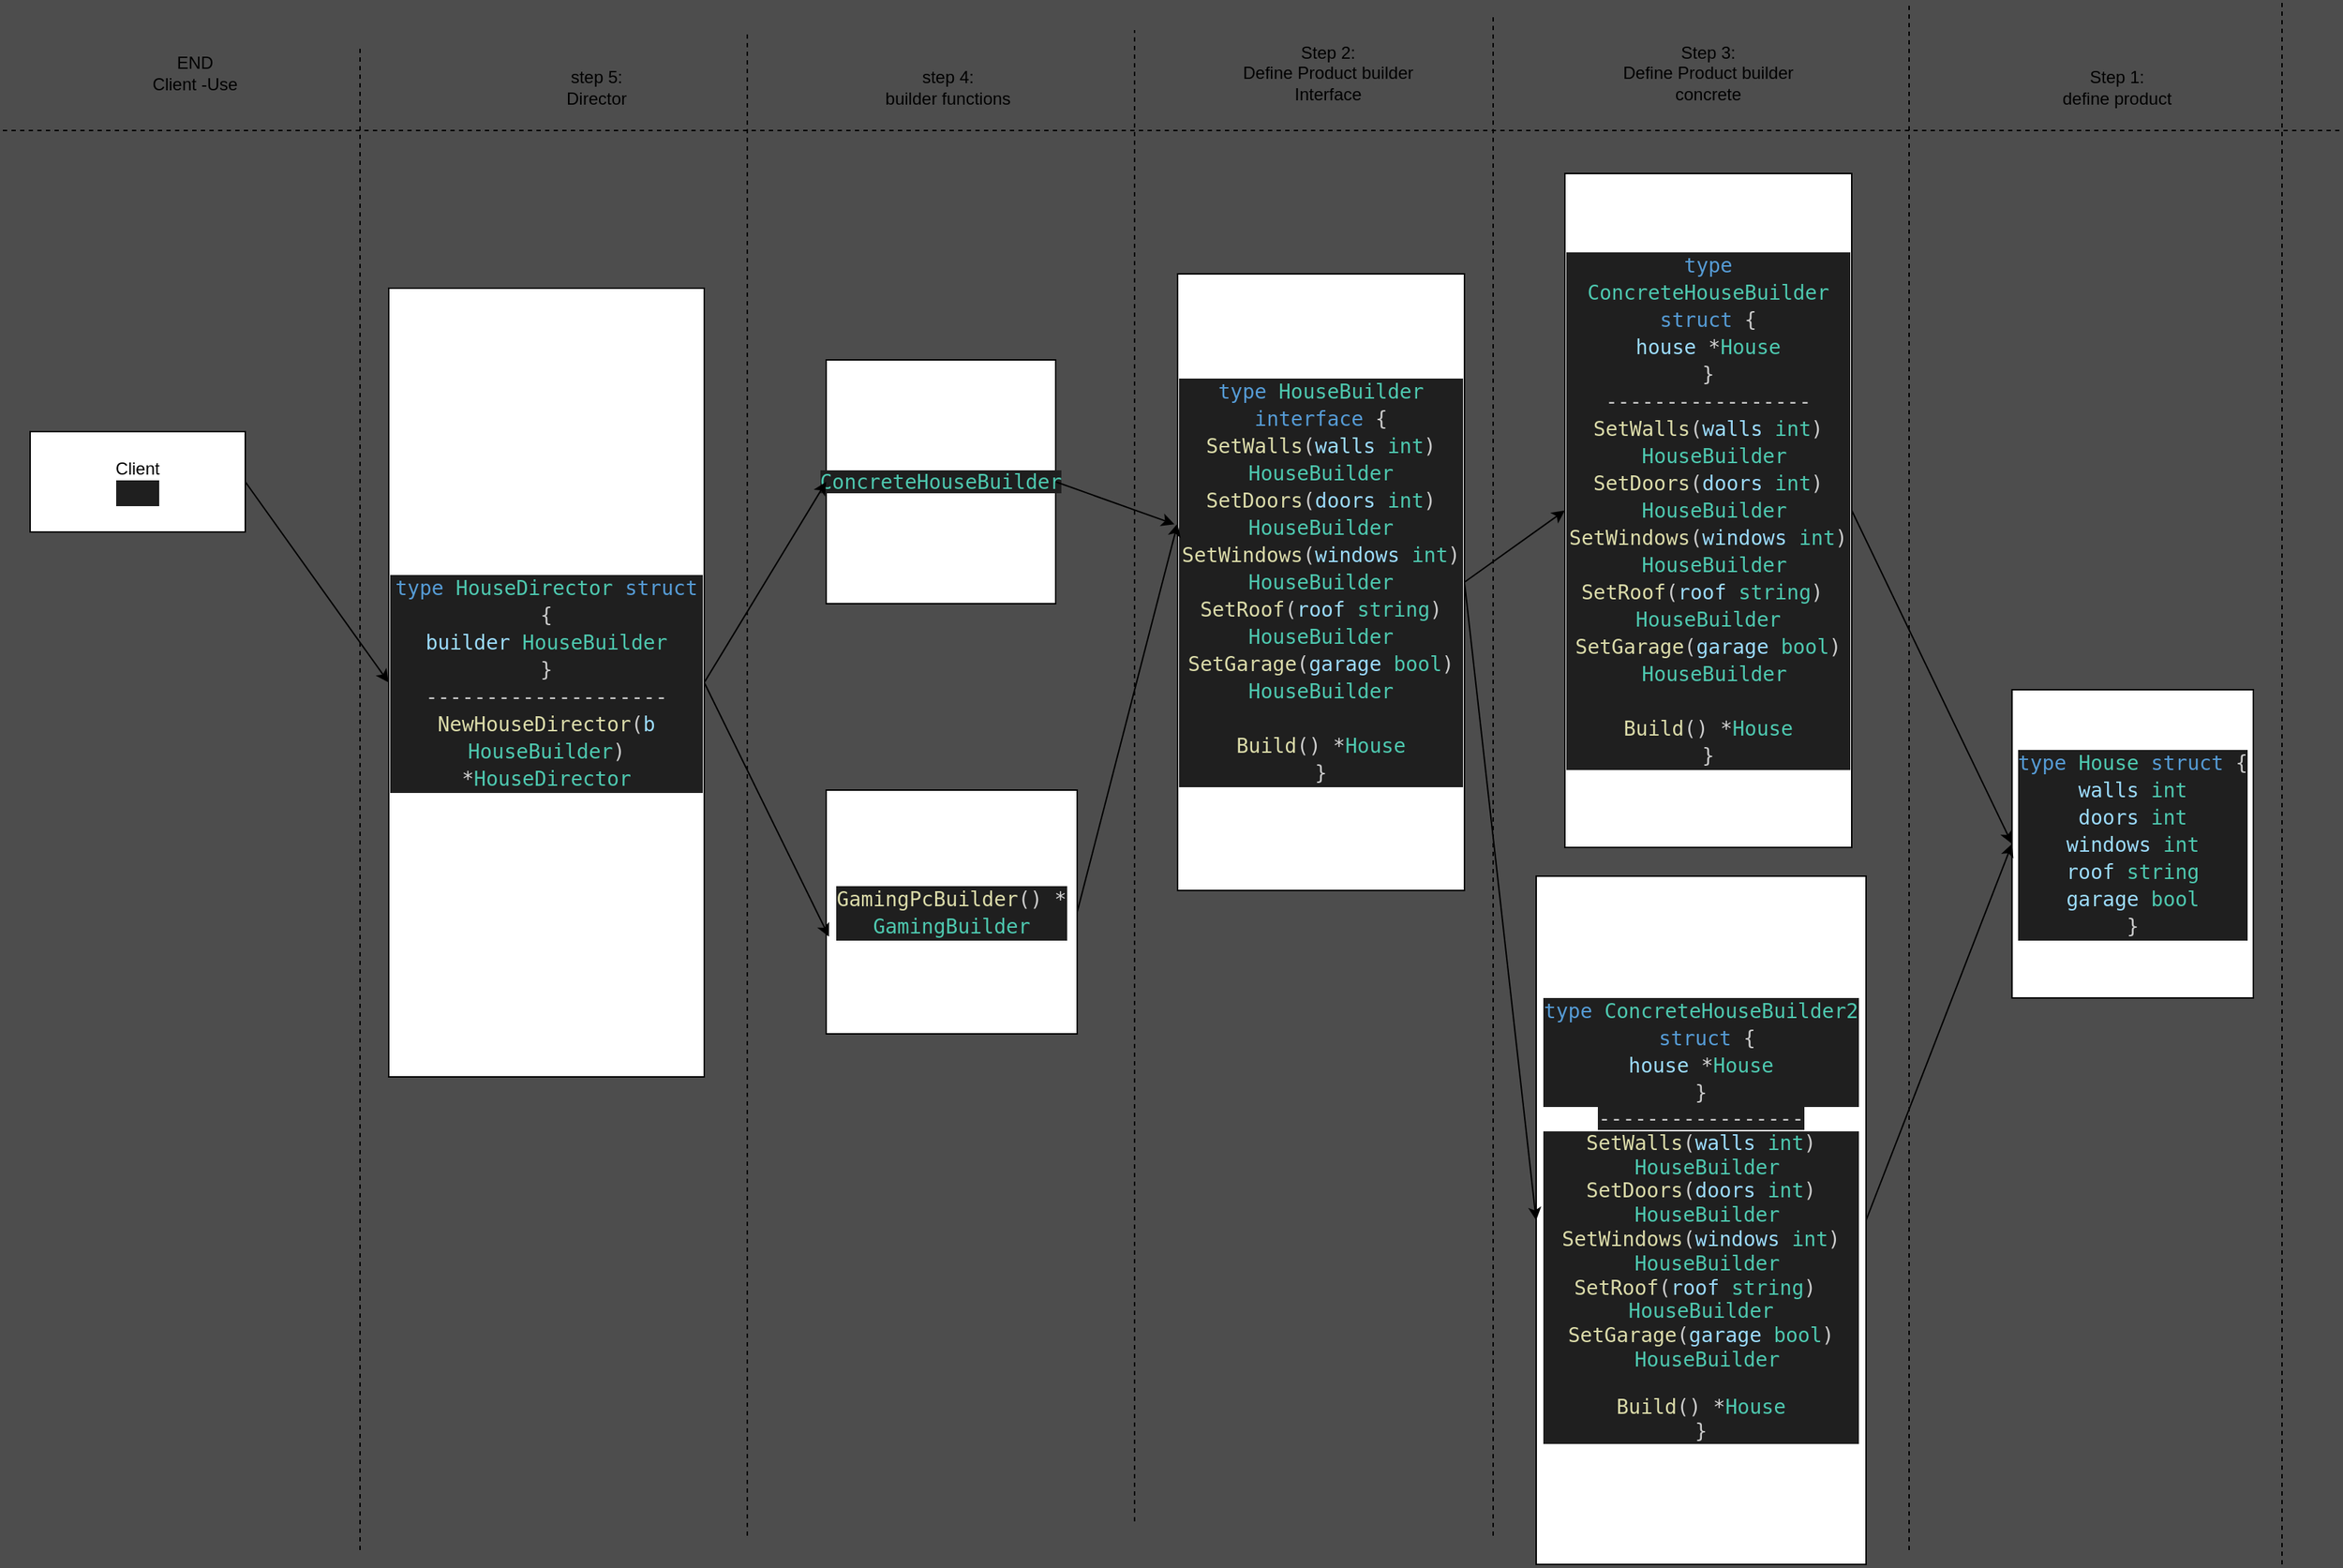<mxfile>
    <diagram id="KUEobTJNzFjchIPSe8lg" name="Page-1">
        <mxGraphModel dx="1157" dy="773" grid="1" gridSize="10" guides="1" tooltips="1" connect="1" arrows="1" fold="1" page="1" pageScale="1" pageWidth="1654" pageHeight="1169" background="#4D4D4D" math="0" shadow="0">
            <root>
                <mxCell id="0"/>
                <mxCell id="1" parent="0"/>
                <mxCell id="11" value="" style="edgeStyle=none;html=1;exitX=1;exitY=0.5;exitDx=0;exitDy=0;entryX=0;entryY=0.5;entryDx=0;entryDy=0;" parent="1" source="10" target="58" edge="1">
                    <mxGeometry relative="1" as="geometry">
                        <mxPoint x="590" y="480" as="sourcePoint"/>
                        <mxPoint x="580" y="360" as="targetPoint"/>
                    </mxGeometry>
                </mxCell>
                <mxCell id="10" value="Client&lt;br&gt;&lt;div style=&quot;color: rgb(204, 204, 204); background-color: rgb(31, 31, 31); font-family: Menlo, Monaco, &amp;quot;Courier New&amp;quot;, monospace; line-height: 18px;&quot;&gt;&lt;div style=&quot;line-height: 18px;&quot;&gt;&lt;br&gt;&lt;/div&gt;&lt;/div&gt;" style="rounded=0;whiteSpace=wrap;html=1;" parent="1" vertex="1">
                    <mxGeometry x="30" y="350" width="150" height="70" as="geometry"/>
                </mxCell>
                <mxCell id="26" style="edgeStyle=none;html=1;exitX=1;exitY=0.5;exitDx=0;exitDy=0;elbow=vertical;entryX=0;entryY=0.5;entryDx=0;entryDy=0;" parent="1" source="16" target="45" edge="1">
                    <mxGeometry relative="1" as="geometry">
                        <mxPoint x="1080" y="385" as="targetPoint"/>
                    </mxGeometry>
                </mxCell>
                <mxCell id="16" value="&lt;div style=&quot;color: rgb(204, 204, 204); background-color: rgb(31, 31, 31); font-family: &amp;quot;Droid Sans Mono&amp;quot;, &amp;quot;monospace&amp;quot;, monospace; font-size: 14px; line-height: 19px;&quot;&gt;&lt;div&gt;&lt;span style=&quot;color: #569cd6;&quot;&gt;type&lt;/span&gt; &lt;span style=&quot;color: #4ec9b0;&quot;&gt;HouseBuilder&lt;/span&gt; &lt;span style=&quot;color: #569cd6;&quot;&gt;interface&lt;/span&gt; {&lt;/div&gt;&lt;div&gt;    &lt;span style=&quot;color: #dcdcaa;&quot;&gt;SetWalls&lt;/span&gt;(&lt;span style=&quot;color: #9cdcfe;&quot;&gt;walls&lt;/span&gt; &lt;span style=&quot;color: #4ec9b0;&quot;&gt;int&lt;/span&gt;) &lt;span style=&quot;color: #4ec9b0;&quot;&gt;HouseBuilder&lt;/span&gt;&lt;/div&gt;&lt;div&gt;    &lt;span style=&quot;color: #dcdcaa;&quot;&gt;SetDoors&lt;/span&gt;(&lt;span style=&quot;color: #9cdcfe;&quot;&gt;doors&lt;/span&gt; &lt;span style=&quot;color: #4ec9b0;&quot;&gt;int&lt;/span&gt;) &lt;span style=&quot;color: #4ec9b0;&quot;&gt;HouseBuilder&lt;/span&gt;&lt;/div&gt;&lt;div&gt;    &lt;span style=&quot;color: #dcdcaa;&quot;&gt;SetWindows&lt;/span&gt;(&lt;span style=&quot;color: #9cdcfe;&quot;&gt;windows&lt;/span&gt; &lt;span style=&quot;color: #4ec9b0;&quot;&gt;int&lt;/span&gt;) &lt;span style=&quot;color: #4ec9b0;&quot;&gt;HouseBuilder&lt;/span&gt;&lt;/div&gt;&lt;div&gt;    &lt;span style=&quot;color: #dcdcaa;&quot;&gt;SetRoof&lt;/span&gt;(&lt;span style=&quot;color: #9cdcfe;&quot;&gt;roof&lt;/span&gt; &lt;span style=&quot;color: #4ec9b0;&quot;&gt;string&lt;/span&gt;) &lt;span style=&quot;color: #4ec9b0;&quot;&gt;HouseBuilder&lt;/span&gt;&lt;/div&gt;&lt;div&gt;    &lt;span style=&quot;color: #dcdcaa;&quot;&gt;SetGarage&lt;/span&gt;(&lt;span style=&quot;color: #9cdcfe;&quot;&gt;garage&lt;/span&gt; &lt;span style=&quot;color: #4ec9b0;&quot;&gt;bool&lt;/span&gt;) &lt;span style=&quot;color: #4ec9b0;&quot;&gt;HouseBuilder&lt;/span&gt;&lt;/div&gt;&lt;br&gt;&lt;div&gt;    &lt;span style=&quot;color: #dcdcaa;&quot;&gt;Build&lt;/span&gt;() &lt;span style=&quot;color: #d4d4d4;&quot;&gt;*&lt;/span&gt;&lt;span style=&quot;color: #4ec9b0;&quot;&gt;House&lt;/span&gt;&lt;/div&gt;&lt;div&gt;}&lt;/div&gt;&lt;/div&gt;&lt;div style=&quot;color: rgb(204, 204, 204); background-color: rgb(31, 31, 31); font-family: &amp;quot;Droid Sans Mono&amp;quot;, &amp;quot;monospace&amp;quot;, monospace; font-size: 14px; line-height: 19px;&quot;&gt;&lt;div&gt;&lt;/div&gt;&lt;/div&gt;&lt;div style=&quot;color: rgb(204, 204, 204); background-color: rgb(31, 31, 31); font-family: Menlo, Monaco, &amp;quot;Courier New&amp;quot;, monospace; line-height: 18px;&quot;&gt;&lt;/div&gt;&lt;div&gt;&lt;/div&gt;&lt;div&gt;&lt;div style=&quot;color: rgb(204, 204, 204); background-color: rgb(31, 31, 31); font-family: &amp;quot;Droid Sans Mono&amp;quot;, &amp;quot;monospace&amp;quot;, monospace; font-size: 14px; line-height: 19px;&quot;&gt;&lt;/div&gt;&lt;div style=&quot;color: rgb(204, 204, 204); background-color: rgb(31, 31, 31); font-family: Menlo, Monaco, &amp;quot;Courier New&amp;quot;, monospace; line-height: 18px;&quot;&gt;&lt;/div&gt;&lt;div style=&quot;color: rgb(204, 204, 204); background-color: rgb(31, 31, 31); font-family: Menlo, Monaco, &amp;quot;Courier New&amp;quot;, monospace; line-height: 18px;&quot;&gt;&lt;div style=&quot;font-family: &amp;quot;Droid Sans Mono&amp;quot;, &amp;quot;monospace&amp;quot;, monospace; font-size: 14px; line-height: 19px;&quot;&gt;&lt;/div&gt;&lt;div style=&quot;font-family: &amp;quot;Droid Sans Mono&amp;quot;, &amp;quot;monospace&amp;quot;, monospace; font-size: 14px; line-height: 19px;&quot;&gt;&lt;/div&gt;&lt;div style=&quot;font-family: &amp;quot;Droid Sans Mono&amp;quot;, &amp;quot;monospace&amp;quot;, monospace; font-size: 14px; line-height: 19px;&quot;&gt;&lt;div style=&quot;line-height: 19px;&quot;&gt;&lt;/div&gt;&lt;div style=&quot;line-height: 19px;&quot;&gt;&lt;/div&gt;&lt;/div&gt;&lt;/div&gt;&lt;/div&gt;&lt;div&gt;&lt;div style=&quot;color: rgb(204, 204, 204); background-color: rgb(31, 31, 31); font-family: &amp;quot;Droid Sans Mono&amp;quot;, &amp;quot;monospace&amp;quot;, monospace; font-size: 14px; line-height: 19px;&quot;&gt;&lt;/div&gt;&lt;div style=&quot;color: rgb(204, 204, 204); background-color: rgb(31, 31, 31); font-family: &amp;quot;Droid Sans Mono&amp;quot;, &amp;quot;monospace&amp;quot;, monospace; font-size: 14px; line-height: 19px;&quot;&gt;&lt;div style=&quot;line-height: 19px;&quot;&gt;&lt;div&gt;&lt;/div&gt;&lt;div&gt;&lt;/div&gt;&lt;/div&gt;&lt;/div&gt;&lt;div style=&quot;color: rgb(204, 204, 204); background-color: rgb(31, 31, 31); font-family: Menlo, Monaco, &amp;quot;Courier New&amp;quot;, monospace; line-height: 18px;&quot;&gt;&lt;/div&gt;&lt;div style=&quot;color: rgb(204, 204, 204); background-color: rgb(31, 31, 31); font-family: Menlo, Monaco, &amp;quot;Courier New&amp;quot;, monospace; line-height: 18px;&quot;&gt;&lt;/div&gt;&lt;div style=&quot;color: rgb(204, 204, 204); background-color: rgb(31, 31, 31); font-family: Menlo, Monaco, &amp;quot;Courier New&amp;quot;, monospace; line-height: 18px;&quot;&gt;&lt;/div&gt;&lt;/div&gt;&lt;div&gt;&lt;/div&gt;&lt;div&gt;&lt;/div&gt;&lt;div&gt;&lt;/div&gt;" style="rounded=0;whiteSpace=wrap;html=1;" parent="1" vertex="1">
                    <mxGeometry x="830" y="240" width="200" height="430" as="geometry"/>
                </mxCell>
                <mxCell id="21" value="&lt;div style=&quot;color: rgb(204, 204, 204); background-color: rgb(31, 31, 31); font-family: &amp;quot;Droid Sans Mono&amp;quot;, &amp;quot;monospace&amp;quot;, monospace; font-size: 14px; line-height: 19px;&quot;&gt;&lt;div&gt;&lt;span style=&quot;color: #569cd6;&quot;&gt;type&lt;/span&gt; &lt;span style=&quot;color: #4ec9b0;&quot;&gt;House&lt;/span&gt; &lt;span style=&quot;color: #569cd6;&quot;&gt;struct&lt;/span&gt; {&lt;/div&gt;&lt;div&gt;    &lt;span style=&quot;color: #9cdcfe;&quot;&gt;walls&lt;/span&gt;   &lt;span style=&quot;color: #4ec9b0;&quot;&gt;int&lt;/span&gt;&lt;/div&gt;&lt;div&gt;    &lt;span style=&quot;color: #9cdcfe;&quot;&gt;doors&lt;/span&gt;   &lt;span style=&quot;color: #4ec9b0;&quot;&gt;int&lt;/span&gt;&lt;/div&gt;&lt;div&gt;    &lt;span style=&quot;color: #9cdcfe;&quot;&gt;windows&lt;/span&gt; &lt;span style=&quot;color: #4ec9b0;&quot;&gt;int&lt;/span&gt;&lt;/div&gt;&lt;div&gt;    &lt;span style=&quot;color: #9cdcfe;&quot;&gt;roof&lt;/span&gt;    &lt;span style=&quot;color: #4ec9b0;&quot;&gt;string&lt;/span&gt;&lt;/div&gt;&lt;div&gt;    &lt;span style=&quot;color: #9cdcfe;&quot;&gt;garage&lt;/span&gt;  &lt;span style=&quot;color: #4ec9b0;&quot;&gt;bool&lt;/span&gt;&lt;/div&gt;&lt;div&gt;}&lt;/div&gt;&lt;/div&gt;&lt;div style=&quot;color: rgb(204, 204, 204); background-color: rgb(31, 31, 31); font-family: &amp;quot;Droid Sans Mono&amp;quot;, &amp;quot;monospace&amp;quot;, monospace; font-size: 14px; line-height: 19px;&quot;&gt;&lt;div&gt;&lt;/div&gt;&lt;/div&gt;&lt;div&gt;&lt;/div&gt;&lt;div&gt;&lt;div style=&quot;color: rgb(204, 204, 204); background-color: rgb(31, 31, 31); line-height: 18px;&quot;&gt;&lt;/div&gt;&lt;div style=&quot;color: rgb(204, 204, 204); background-color: rgb(31, 31, 31); font-family: Menlo, Monaco, &amp;quot;Courier New&amp;quot;, monospace; line-height: 18px;&quot;&gt;&lt;/div&gt;&lt;div style=&quot;color: rgb(204, 204, 204); background-color: rgb(31, 31, 31); font-family: &amp;quot;Droid Sans Mono&amp;quot;, &amp;quot;monospace&amp;quot;, monospace; font-size: 14px; line-height: 19px;&quot;&gt;&lt;/div&gt;&lt;div style=&quot;color: rgb(204, 204, 204); background-color: rgb(31, 31, 31); font-family: &amp;quot;Droid Sans Mono&amp;quot;, &amp;quot;monospace&amp;quot;, monospace; font-size: 14px; line-height: 19px;&quot;&gt;&lt;/div&gt;&lt;div style=&quot;color: rgb(204, 204, 204); background-color: rgb(31, 31, 31); font-family: &amp;quot;Droid Sans Mono&amp;quot;, &amp;quot;monospace&amp;quot;, monospace; font-size: 14px; line-height: 19px;&quot;&gt;&lt;/div&gt;&lt;div style=&quot;color: rgb(204, 204, 204); background-color: rgb(31, 31, 31); font-family: &amp;quot;Droid Sans Mono&amp;quot;, &amp;quot;monospace&amp;quot;, monospace; font-size: 14px; line-height: 19px;&quot;&gt;&lt;/div&gt;&lt;div style=&quot;color: rgb(204, 204, 204); background-color: rgb(31, 31, 31); font-family: &amp;quot;Droid Sans Mono&amp;quot;, &amp;quot;monospace&amp;quot;, monospace; font-size: 14px; line-height: 19px;&quot;&gt;&lt;/div&gt;&lt;div style=&quot;color: rgb(204, 204, 204); background-color: rgb(31, 31, 31); font-family: Menlo, Monaco, &amp;quot;Courier New&amp;quot;, monospace; line-height: 18px;&quot;&gt;&lt;/div&gt;&lt;/div&gt;&lt;div&gt;&lt;div style=&quot;color: rgb(204, 204, 204); background-color: rgb(31, 31, 31); font-family: &amp;quot;Droid Sans Mono&amp;quot;, &amp;quot;monospace&amp;quot;, monospace; font-size: 14px; line-height: 19px;&quot;&gt;&lt;div&gt;&lt;/div&gt;&lt;/div&gt;&lt;/div&gt;&lt;div&gt;&lt;div style=&quot;color: rgb(204, 204, 204); background-color: rgb(31, 31, 31); font-family: &amp;quot;Droid Sans Mono&amp;quot;, &amp;quot;monospace&amp;quot;, monospace; font-size: 14px; line-height: 19px;&quot;&gt;&lt;/div&gt;&lt;div style=&quot;color: rgb(204, 204, 204); background-color: rgb(31, 31, 31); font-family: &amp;quot;Droid Sans Mono&amp;quot;, &amp;quot;monospace&amp;quot;, monospace; font-size: 14px; line-height: 19px;&quot;&gt;&lt;/div&gt;&lt;div style=&quot;color: rgb(204, 204, 204); background-color: rgb(31, 31, 31); font-family: &amp;quot;Droid Sans Mono&amp;quot;, &amp;quot;monospace&amp;quot;, monospace; font-size: 14px; line-height: 19px;&quot;&gt;&lt;/div&gt;&lt;div style=&quot;color: rgb(204, 204, 204); background-color: rgb(31, 31, 31); font-family: &amp;quot;Droid Sans Mono&amp;quot;, &amp;quot;monospace&amp;quot;, monospace; font-size: 14px; line-height: 19px;&quot;&gt;&lt;/div&gt;&lt;div style=&quot;color: rgb(204, 204, 204); background-color: rgb(31, 31, 31); font-family: Menlo, Monaco, &amp;quot;Courier New&amp;quot;, monospace; line-height: 18px;&quot;&gt;&lt;/div&gt;&lt;div style=&quot;color: rgb(204, 204, 204); background-color: rgb(31, 31, 31); font-family: Menlo, Monaco, &amp;quot;Courier New&amp;quot;, monospace; line-height: 18px;&quot;&gt;&lt;/div&gt;&lt;div style=&quot;color: rgb(204, 204, 204); background-color: rgb(31, 31, 31); font-family: Menlo, Monaco, &amp;quot;Courier New&amp;quot;, monospace; line-height: 18px;&quot;&gt;&lt;/div&gt;&lt;/div&gt;&lt;div&gt;&lt;/div&gt;&lt;div&gt;&lt;/div&gt;&lt;div&gt;&lt;/div&gt;" style="rounded=0;whiteSpace=wrap;html=1;" parent="1" vertex="1">
                    <mxGeometry x="1411.75" y="530" width="168.25" height="215" as="geometry"/>
                </mxCell>
                <mxCell id="28" value="Step 2:&lt;br&gt;Define Product builder Interface" style="text;html=1;strokeColor=none;fillColor=none;align=center;verticalAlign=middle;whiteSpace=wrap;rounded=0;" parent="1" vertex="1">
                    <mxGeometry x="850" y="60" width="170" height="80" as="geometry"/>
                </mxCell>
                <mxCell id="33" value="" style="endArrow=none;dashed=1;html=1;entryX=1;entryY=0;entryDx=0;entryDy=0;" parent="1" edge="1">
                    <mxGeometry width="50" height="50" relative="1" as="geometry">
                        <mxPoint x="1600" y="1140" as="sourcePoint"/>
                        <mxPoint x="1600" y="50.0" as="targetPoint"/>
                    </mxGeometry>
                </mxCell>
                <mxCell id="34" value="" style="endArrow=none;dashed=1;html=1;entryX=1;entryY=0;entryDx=0;entryDy=0;" parent="1" edge="1">
                    <mxGeometry width="50" height="50" relative="1" as="geometry">
                        <mxPoint x="800" y="1110" as="sourcePoint"/>
                        <mxPoint x="800" y="70.0" as="targetPoint"/>
                    </mxGeometry>
                </mxCell>
                <mxCell id="36" value="Step 1:&lt;br&gt;define product" style="text;html=1;strokeColor=none;fillColor=none;align=center;verticalAlign=middle;whiteSpace=wrap;rounded=0;" parent="1" vertex="1">
                    <mxGeometry x="1400" y="70" width="170" height="80" as="geometry"/>
                </mxCell>
                <mxCell id="39" value="" style="endArrow=none;dashed=1;html=1;" parent="1" edge="1">
                    <mxGeometry width="50" height="50" relative="1" as="geometry">
                        <mxPoint x="1640" y="140" as="sourcePoint"/>
                        <mxPoint x="10" y="140" as="targetPoint"/>
                    </mxGeometry>
                </mxCell>
                <mxCell id="40" value="END&lt;br&gt;Client -Use" style="text;html=1;strokeColor=none;fillColor=none;align=center;verticalAlign=middle;whiteSpace=wrap;rounded=0;" parent="1" vertex="1">
                    <mxGeometry x="60" y="60" width="170" height="80" as="geometry"/>
                </mxCell>
                <mxCell id="41" value="" style="endArrow=none;dashed=1;html=1;entryX=1;entryY=0;entryDx=0;entryDy=0;" parent="1" edge="1">
                    <mxGeometry width="50" height="50" relative="1" as="geometry">
                        <mxPoint x="530" y="1120" as="sourcePoint"/>
                        <mxPoint x="530" y="70" as="targetPoint"/>
                    </mxGeometry>
                </mxCell>
                <mxCell id="42" value="" style="endArrow=none;dashed=1;html=1;entryX=1;entryY=0;entryDx=0;entryDy=0;" parent="1" edge="1">
                    <mxGeometry width="50" height="50" relative="1" as="geometry">
                        <mxPoint x="1340" y="1130" as="sourcePoint"/>
                        <mxPoint x="1340" y="50.0" as="targetPoint"/>
                    </mxGeometry>
                </mxCell>
                <mxCell id="43" value="" style="endArrow=none;dashed=1;html=1;entryX=1;entryY=0;entryDx=0;entryDy=0;" parent="1" edge="1">
                    <mxGeometry width="50" height="50" relative="1" as="geometry">
                        <mxPoint x="1050" y="1120" as="sourcePoint"/>
                        <mxPoint x="1050" y="60" as="targetPoint"/>
                    </mxGeometry>
                </mxCell>
                <mxCell id="44" value="Step 3:&lt;br&gt;Define Product builder concrete" style="text;html=1;strokeColor=none;fillColor=none;align=center;verticalAlign=middle;whiteSpace=wrap;rounded=0;" parent="1" vertex="1">
                    <mxGeometry x="1115" y="60" width="170" height="80" as="geometry"/>
                </mxCell>
                <mxCell id="45" value="&lt;div style=&quot;color: rgb(204, 204, 204); background-color: rgb(31, 31, 31); font-family: &amp;quot;Droid Sans Mono&amp;quot;, &amp;quot;monospace&amp;quot;, monospace; font-size: 14px; line-height: 19px;&quot;&gt;&lt;div&gt;&lt;/div&gt;&lt;div&gt;&lt;div style=&quot;line-height: 19px;&quot;&gt;&lt;div style=&quot;line-height: 19px;&quot;&gt;&lt;div&gt;&lt;span style=&quot;color: #569cd6;&quot;&gt;type&lt;/span&gt; &lt;span style=&quot;color: #4ec9b0;&quot;&gt;ConcreteHouseBuilder&lt;/span&gt; &lt;span style=&quot;color: #569cd6;&quot;&gt;struct&lt;/span&gt; {&lt;/div&gt;&lt;div&gt;    &lt;span style=&quot;color: #9cdcfe;&quot;&gt;house&lt;/span&gt; &lt;span style=&quot;color: #d4d4d4;&quot;&gt;*&lt;/span&gt;&lt;span style=&quot;color: #4ec9b0;&quot;&gt;House&lt;/span&gt;&lt;/div&gt;&lt;div&gt;}&lt;/div&gt;&lt;/div&gt;&lt;/div&gt;-----------------&lt;div&gt;&lt;div&gt;&lt;span style=&quot;color: rgb(220, 220, 170);&quot;&gt;SetWalls&lt;/span&gt;(&lt;span style=&quot;color: rgb(156, 220, 254);&quot;&gt;walls&lt;/span&gt;&amp;nbsp;&lt;span style=&quot;color: rgb(78, 201, 176);&quot;&gt;int&lt;/span&gt;)&lt;/div&gt;&lt;div&gt;&amp;nbsp;&lt;span style=&quot;color: rgb(78, 201, 176);&quot;&gt;HouseBuilder&lt;/span&gt;&lt;/div&gt;&lt;div&gt;&lt;span style=&quot;color: rgb(220, 220, 170);&quot;&gt;SetDoors&lt;/span&gt;(&lt;span style=&quot;color: rgb(156, 220, 254);&quot;&gt;doors&lt;/span&gt;&amp;nbsp;&lt;span style=&quot;color: rgb(78, 201, 176);&quot;&gt;int&lt;/span&gt;)&lt;/div&gt;&lt;div&gt;&amp;nbsp;&lt;span style=&quot;color: rgb(78, 201, 176);&quot;&gt;HouseBuilder&lt;/span&gt;&lt;/div&gt;&lt;div&gt;&lt;span style=&quot;color: rgb(220, 220, 170);&quot;&gt;SetWindows&lt;/span&gt;(&lt;span style=&quot;color: rgb(156, 220, 254);&quot;&gt;windows&lt;/span&gt;&amp;nbsp;&lt;span style=&quot;color: rgb(78, 201, 176);&quot;&gt;int&lt;/span&gt;)&lt;/div&gt;&lt;div&gt;&amp;nbsp;&lt;span style=&quot;color: rgb(78, 201, 176);&quot;&gt;HouseBuilder&lt;/span&gt;&lt;/div&gt;&lt;div&gt;&lt;span style=&quot;color: rgb(220, 220, 170);&quot;&gt;SetRoof&lt;/span&gt;(&lt;span style=&quot;color: rgb(156, 220, 254);&quot;&gt;roof&lt;/span&gt;&amp;nbsp;&lt;span style=&quot;color: rgb(78, 201, 176);&quot;&gt;string&lt;/span&gt;)&amp;nbsp;&lt;/div&gt;&lt;div&gt;&lt;span style=&quot;color: rgb(78, 201, 176);&quot;&gt;HouseBuilder&lt;/span&gt;&lt;/div&gt;&lt;div&gt;&lt;span style=&quot;color: rgb(220, 220, 170);&quot;&gt;SetGarage&lt;/span&gt;(&lt;span style=&quot;color: rgb(156, 220, 254);&quot;&gt;garage&lt;/span&gt;&amp;nbsp;&lt;span style=&quot;color: rgb(78, 201, 176);&quot;&gt;bool&lt;/span&gt;)&lt;/div&gt;&lt;div&gt;&amp;nbsp;&lt;span style=&quot;color: rgb(78, 201, 176);&quot;&gt;HouseBuilder&lt;/span&gt;&lt;/div&gt;&lt;br&gt;&lt;div&gt;&lt;span style=&quot;color: rgb(220, 220, 170);&quot;&gt;Build&lt;/span&gt;()&amp;nbsp;&lt;span style=&quot;color: rgb(212, 212, 212);&quot;&gt;*&lt;/span&gt;&lt;span style=&quot;color: rgb(78, 201, 176);&quot;&gt;House&lt;/span&gt;&lt;/div&gt;&lt;div&gt;}&lt;/div&gt;&lt;/div&gt;&lt;/div&gt;&lt;div&gt;&lt;div&gt;&lt;/div&gt;&lt;/div&gt;&lt;/div&gt;&lt;div style=&quot;color: rgb(204, 204, 204); background-color: rgb(31, 31, 31); font-family: Menlo, Monaco, &amp;quot;Courier New&amp;quot;, monospace; line-height: 18px;&quot;&gt;&lt;/div&gt;&lt;div&gt;&lt;/div&gt;&lt;div&gt;&lt;div style=&quot;color: rgb(204, 204, 204); background-color: rgb(31, 31, 31); font-family: &amp;quot;Droid Sans Mono&amp;quot;, &amp;quot;monospace&amp;quot;, monospace; font-size: 14px; line-height: 19px;&quot;&gt;&lt;/div&gt;&lt;div style=&quot;color: rgb(204, 204, 204); background-color: rgb(31, 31, 31); font-family: Menlo, Monaco, &amp;quot;Courier New&amp;quot;, monospace; line-height: 18px;&quot;&gt;&lt;/div&gt;&lt;div style=&quot;color: rgb(204, 204, 204); background-color: rgb(31, 31, 31); font-family: Menlo, Monaco, &amp;quot;Courier New&amp;quot;, monospace; line-height: 18px;&quot;&gt;&lt;div style=&quot;font-family: &amp;quot;Droid Sans Mono&amp;quot;, &amp;quot;monospace&amp;quot;, monospace; font-size: 14px; line-height: 19px;&quot;&gt;&lt;/div&gt;&lt;div style=&quot;font-family: &amp;quot;Droid Sans Mono&amp;quot;, &amp;quot;monospace&amp;quot;, monospace; font-size: 14px; line-height: 19px;&quot;&gt;&lt;/div&gt;&lt;div style=&quot;font-family: &amp;quot;Droid Sans Mono&amp;quot;, &amp;quot;monospace&amp;quot;, monospace; font-size: 14px; line-height: 19px;&quot;&gt;&lt;div style=&quot;line-height: 19px;&quot;&gt;&lt;/div&gt;&lt;div style=&quot;line-height: 19px;&quot;&gt;&lt;/div&gt;&lt;/div&gt;&lt;/div&gt;&lt;/div&gt;&lt;div&gt;&lt;div style=&quot;color: rgb(204, 204, 204); background-color: rgb(31, 31, 31); font-family: &amp;quot;Droid Sans Mono&amp;quot;, &amp;quot;monospace&amp;quot;, monospace; font-size: 14px; line-height: 19px;&quot;&gt;&lt;/div&gt;&lt;div style=&quot;color: rgb(204, 204, 204); background-color: rgb(31, 31, 31); font-family: &amp;quot;Droid Sans Mono&amp;quot;, &amp;quot;monospace&amp;quot;, monospace; font-size: 14px; line-height: 19px;&quot;&gt;&lt;div style=&quot;line-height: 19px;&quot;&gt;&lt;div&gt;&lt;/div&gt;&lt;div&gt;&lt;/div&gt;&lt;/div&gt;&lt;/div&gt;&lt;div style=&quot;color: rgb(204, 204, 204); background-color: rgb(31, 31, 31); font-family: Menlo, Monaco, &amp;quot;Courier New&amp;quot;, monospace; line-height: 18px;&quot;&gt;&lt;/div&gt;&lt;div style=&quot;color: rgb(204, 204, 204); background-color: rgb(31, 31, 31); font-family: Menlo, Monaco, &amp;quot;Courier New&amp;quot;, monospace; line-height: 18px;&quot;&gt;&lt;/div&gt;&lt;div style=&quot;color: rgb(204, 204, 204); background-color: rgb(31, 31, 31); font-family: Menlo, Monaco, &amp;quot;Courier New&amp;quot;, monospace; line-height: 18px;&quot;&gt;&lt;/div&gt;&lt;/div&gt;&lt;div&gt;&lt;/div&gt;&lt;div&gt;&lt;/div&gt;&lt;div&gt;&lt;/div&gt;" style="rounded=0;html=1;whiteSpace=wrap;" parent="1" vertex="1">
                    <mxGeometry x="1100" y="170" width="200" height="470" as="geometry"/>
                </mxCell>
                <mxCell id="46" style="edgeStyle=none;html=1;exitX=1;exitY=0.5;exitDx=0;exitDy=0;elbow=vertical;entryX=0;entryY=0.5;entryDx=0;entryDy=0;" parent="1" source="45" target="21" edge="1">
                    <mxGeometry relative="1" as="geometry">
                        <mxPoint x="1035" y="395.0" as="sourcePoint"/>
                        <mxPoint x="1090" y="355" as="targetPoint"/>
                    </mxGeometry>
                </mxCell>
                <mxCell id="47" value="&lt;span style=&quot;color: rgb(78, 201, 176); font-family: &amp;quot;Droid Sans Mono&amp;quot;, &amp;quot;monospace&amp;quot;, monospace; font-size: 14px; background-color: rgb(31, 31, 31);&quot;&gt;ConcreteHouseBuilder&lt;/span&gt;&lt;div style=&quot;color: rgb(204, 204, 204); background-color: rgb(31, 31, 31); font-family: &amp;quot;Droid Sans Mono&amp;quot;, &amp;quot;monospace&amp;quot;, monospace; font-size: 14px; line-height: 19px;&quot;&gt;&lt;/div&gt;&lt;div style=&quot;color: rgb(204, 204, 204); background-color: rgb(31, 31, 31); font-family: &amp;quot;Droid Sans Mono&amp;quot;, &amp;quot;monospace&amp;quot;, monospace; font-size: 14px; line-height: 19px;&quot;&gt;&lt;/div&gt;&lt;div style=&quot;color: rgb(204, 204, 204); background-color: rgb(31, 31, 31); font-family: &amp;quot;Droid Sans Mono&amp;quot;, &amp;quot;monospace&amp;quot;, monospace; font-size: 14px; line-height: 19px;&quot;&gt;&lt;div&gt;&lt;/div&gt;&lt;/div&gt;&lt;div style=&quot;color: rgb(204, 204, 204); background-color: rgb(31, 31, 31); font-family: Menlo, Monaco, &amp;quot;Courier New&amp;quot;, monospace; line-height: 18px;&quot;&gt;&lt;/div&gt;&lt;div&gt;&lt;/div&gt;&lt;div&gt;&lt;div style=&quot;color: rgb(204, 204, 204); background-color: rgb(31, 31, 31); font-family: &amp;quot;Droid Sans Mono&amp;quot;, &amp;quot;monospace&amp;quot;, monospace; font-size: 14px; line-height: 19px;&quot;&gt;&lt;/div&gt;&lt;div style=&quot;color: rgb(204, 204, 204); background-color: rgb(31, 31, 31); font-family: Menlo, Monaco, &amp;quot;Courier New&amp;quot;, monospace; line-height: 18px;&quot;&gt;&lt;/div&gt;&lt;div style=&quot;color: rgb(204, 204, 204); background-color: rgb(31, 31, 31); font-family: Menlo, Monaco, &amp;quot;Courier New&amp;quot;, monospace; line-height: 18px;&quot;&gt;&lt;div style=&quot;font-family: &amp;quot;Droid Sans Mono&amp;quot;, &amp;quot;monospace&amp;quot;, monospace; font-size: 14px; line-height: 19px;&quot;&gt;&lt;/div&gt;&lt;div style=&quot;font-family: &amp;quot;Droid Sans Mono&amp;quot;, &amp;quot;monospace&amp;quot;, monospace; font-size: 14px; line-height: 19px;&quot;&gt;&lt;/div&gt;&lt;div style=&quot;font-family: &amp;quot;Droid Sans Mono&amp;quot;, &amp;quot;monospace&amp;quot;, monospace; font-size: 14px; line-height: 19px;&quot;&gt;&lt;div style=&quot;line-height: 19px;&quot;&gt;&lt;/div&gt;&lt;div style=&quot;line-height: 19px;&quot;&gt;&lt;/div&gt;&lt;/div&gt;&lt;/div&gt;&lt;/div&gt;&lt;div&gt;&lt;div style=&quot;color: rgb(204, 204, 204); background-color: rgb(31, 31, 31); font-family: &amp;quot;Droid Sans Mono&amp;quot;, &amp;quot;monospace&amp;quot;, monospace; font-size: 14px; line-height: 19px;&quot;&gt;&lt;/div&gt;&lt;div style=&quot;color: rgb(204, 204, 204); background-color: rgb(31, 31, 31); font-family: &amp;quot;Droid Sans Mono&amp;quot;, &amp;quot;monospace&amp;quot;, monospace; font-size: 14px; line-height: 19px;&quot;&gt;&lt;div style=&quot;line-height: 19px;&quot;&gt;&lt;div&gt;&lt;/div&gt;&lt;div&gt;&lt;/div&gt;&lt;/div&gt;&lt;/div&gt;&lt;div style=&quot;color: rgb(204, 204, 204); background-color: rgb(31, 31, 31); font-family: Menlo, Monaco, &amp;quot;Courier New&amp;quot;, monospace; line-height: 18px;&quot;&gt;&lt;/div&gt;&lt;div style=&quot;color: rgb(204, 204, 204); background-color: rgb(31, 31, 31); font-family: Menlo, Monaco, &amp;quot;Courier New&amp;quot;, monospace; line-height: 18px;&quot;&gt;&lt;/div&gt;&lt;div style=&quot;color: rgb(204, 204, 204); background-color: rgb(31, 31, 31); font-family: Menlo, Monaco, &amp;quot;Courier New&amp;quot;, monospace; line-height: 18px;&quot;&gt;&lt;/div&gt;&lt;/div&gt;&lt;div&gt;&lt;/div&gt;&lt;div&gt;&lt;/div&gt;&lt;div&gt;&lt;/div&gt;" style="rounded=0;whiteSpace=wrap;html=1;" parent="1" vertex="1">
                    <mxGeometry x="585" y="300" width="160" height="170" as="geometry"/>
                </mxCell>
                <mxCell id="48" value="step 4:&lt;br&gt;builder functions" style="text;html=1;strokeColor=none;fillColor=none;align=center;verticalAlign=middle;whiteSpace=wrap;rounded=0;" parent="1" vertex="1">
                    <mxGeometry x="585" y="70" width="170" height="80" as="geometry"/>
                </mxCell>
                <mxCell id="53" value="" style="edgeStyle=none;html=1;exitX=1;exitY=0.5;exitDx=0;exitDy=0;entryX=-0.011;entryY=0.406;entryDx=0;entryDy=0;entryPerimeter=0;" parent="1" source="47" target="16" edge="1">
                    <mxGeometry relative="1" as="geometry">
                        <mxPoint x="500" y="395" as="sourcePoint"/>
                        <mxPoint x="595" y="395" as="targetPoint"/>
                    </mxGeometry>
                </mxCell>
                <mxCell id="54" value="&lt;div style=&quot;color: rgb(204, 204, 204); font-family: &amp;quot;Droid Sans Mono&amp;quot;, &amp;quot;monospace&amp;quot;, monospace; font-size: 14px; background-color: rgb(31, 31, 31); line-height: 19px;&quot;&gt;&lt;div style=&quot;line-height: 19px;&quot;&gt;&lt;div&gt;&lt;span style=&quot;color: rgb(86, 156, 214);&quot;&gt;type&lt;/span&gt;&amp;nbsp;&lt;span style=&quot;color: rgb(78, 201, 176);&quot;&gt;ConcreteHouseBuilder2&lt;/span&gt;&lt;/div&gt;&lt;div&gt;&amp;nbsp;&lt;span style=&quot;color: rgb(86, 156, 214);&quot;&gt;struct&lt;/span&gt;&amp;nbsp;{&lt;/div&gt;&lt;div&gt;&lt;span style=&quot;color: rgb(156, 220, 254);&quot;&gt;house&lt;/span&gt;&amp;nbsp;&lt;span style=&quot;color: rgb(212, 212, 212);&quot;&gt;*&lt;/span&gt;&lt;span style=&quot;color: rgb(78, 201, 176);&quot;&gt;House&lt;/span&gt;&lt;/div&gt;&lt;div&gt;}&lt;/div&gt;&lt;/div&gt;&lt;/div&gt;&lt;span style=&quot;color: rgb(204, 204, 204); font-family: &amp;quot;Droid Sans Mono&amp;quot;, &amp;quot;monospace&amp;quot;, monospace; font-size: 14px; background-color: rgb(31, 31, 31);&quot;&gt;-----------------&lt;/span&gt;&lt;div style=&quot;color: rgb(204, 204, 204); font-family: &amp;quot;Droid Sans Mono&amp;quot;, &amp;quot;monospace&amp;quot;, monospace; font-size: 14px; background-color: rgb(31, 31, 31);&quot;&gt;&lt;div&gt;&lt;span style=&quot;color: rgb(220, 220, 170);&quot;&gt;SetWalls&lt;/span&gt;(&lt;span style=&quot;color: rgb(156, 220, 254);&quot;&gt;walls&lt;/span&gt;&amp;nbsp;&lt;span style=&quot;color: rgb(78, 201, 176);&quot;&gt;int&lt;/span&gt;)&lt;/div&gt;&lt;div&gt;&amp;nbsp;&lt;span style=&quot;color: rgb(78, 201, 176);&quot;&gt;HouseBuilder&lt;/span&gt;&lt;/div&gt;&lt;div&gt;&lt;span style=&quot;color: rgb(220, 220, 170);&quot;&gt;SetDoors&lt;/span&gt;(&lt;span style=&quot;color: rgb(156, 220, 254);&quot;&gt;doors&lt;/span&gt;&amp;nbsp;&lt;span style=&quot;color: rgb(78, 201, 176);&quot;&gt;int&lt;/span&gt;)&lt;/div&gt;&lt;div&gt;&amp;nbsp;&lt;span style=&quot;color: rgb(78, 201, 176);&quot;&gt;HouseBuilder&lt;/span&gt;&lt;/div&gt;&lt;div&gt;&lt;span style=&quot;color: rgb(220, 220, 170);&quot;&gt;SetWindows&lt;/span&gt;(&lt;span style=&quot;color: rgb(156, 220, 254);&quot;&gt;windows&lt;/span&gt;&amp;nbsp;&lt;span style=&quot;color: rgb(78, 201, 176);&quot;&gt;int&lt;/span&gt;)&lt;/div&gt;&lt;div&gt;&amp;nbsp;&lt;span style=&quot;color: rgb(78, 201, 176);&quot;&gt;HouseBuilder&lt;/span&gt;&lt;/div&gt;&lt;div&gt;&lt;span style=&quot;color: rgb(220, 220, 170);&quot;&gt;SetRoof&lt;/span&gt;(&lt;span style=&quot;color: rgb(156, 220, 254);&quot;&gt;roof&lt;/span&gt;&amp;nbsp;&lt;span style=&quot;color: rgb(78, 201, 176);&quot;&gt;string&lt;/span&gt;)&amp;nbsp;&lt;/div&gt;&lt;div&gt;&lt;span style=&quot;color: rgb(78, 201, 176);&quot;&gt;HouseBuilder&lt;/span&gt;&lt;/div&gt;&lt;div&gt;&lt;span style=&quot;color: rgb(220, 220, 170);&quot;&gt;SetGarage&lt;/span&gt;(&lt;span style=&quot;color: rgb(156, 220, 254);&quot;&gt;garage&lt;/span&gt;&amp;nbsp;&lt;span style=&quot;color: rgb(78, 201, 176);&quot;&gt;bool&lt;/span&gt;)&lt;/div&gt;&lt;div&gt;&amp;nbsp;&lt;span style=&quot;color: rgb(78, 201, 176);&quot;&gt;HouseBuilder&lt;/span&gt;&lt;/div&gt;&lt;br&gt;&lt;div&gt;&lt;span style=&quot;color: rgb(220, 220, 170);&quot;&gt;Build&lt;/span&gt;()&amp;nbsp;&lt;span style=&quot;color: rgb(212, 212, 212);&quot;&gt;*&lt;/span&gt;&lt;span style=&quot;color: rgb(78, 201, 176);&quot;&gt;House&lt;/span&gt;&lt;/div&gt;&lt;div&gt;}&lt;/div&gt;&lt;/div&gt;&lt;div style=&quot;color: rgb(204, 204, 204); background-color: rgb(31, 31, 31); font-family: &amp;quot;Droid Sans Mono&amp;quot;, &amp;quot;monospace&amp;quot;, monospace; font-size: 14px; line-height: 19px;&quot;&gt;&lt;div&gt;&lt;/div&gt;&lt;div&gt;&lt;div style=&quot;line-height: 19px;&quot;&gt;&lt;div&gt;&lt;/div&gt;&lt;/div&gt;&lt;/div&gt;&lt;/div&gt;&lt;div style=&quot;color: rgb(204, 204, 204); background-color: rgb(31, 31, 31); font-family: Menlo, Monaco, &amp;quot;Courier New&amp;quot;, monospace; line-height: 18px;&quot;&gt;&lt;/div&gt;&lt;div&gt;&lt;/div&gt;&lt;div&gt;&lt;div style=&quot;color: rgb(204, 204, 204); background-color: rgb(31, 31, 31); font-family: &amp;quot;Droid Sans Mono&amp;quot;, &amp;quot;monospace&amp;quot;, monospace; font-size: 14px; line-height: 19px;&quot;&gt;&lt;/div&gt;&lt;div style=&quot;color: rgb(204, 204, 204); background-color: rgb(31, 31, 31); font-family: Menlo, Monaco, &amp;quot;Courier New&amp;quot;, monospace; line-height: 18px;&quot;&gt;&lt;/div&gt;&lt;div style=&quot;color: rgb(204, 204, 204); background-color: rgb(31, 31, 31); font-family: Menlo, Monaco, &amp;quot;Courier New&amp;quot;, monospace; line-height: 18px;&quot;&gt;&lt;div style=&quot;font-family: &amp;quot;Droid Sans Mono&amp;quot;, &amp;quot;monospace&amp;quot;, monospace; font-size: 14px; line-height: 19px;&quot;&gt;&lt;/div&gt;&lt;div style=&quot;font-family: &amp;quot;Droid Sans Mono&amp;quot;, &amp;quot;monospace&amp;quot;, monospace; font-size: 14px; line-height: 19px;&quot;&gt;&lt;/div&gt;&lt;div style=&quot;font-family: &amp;quot;Droid Sans Mono&amp;quot;, &amp;quot;monospace&amp;quot;, monospace; font-size: 14px; line-height: 19px;&quot;&gt;&lt;div style=&quot;line-height: 19px;&quot;&gt;&lt;/div&gt;&lt;div style=&quot;line-height: 19px;&quot;&gt;&lt;/div&gt;&lt;/div&gt;&lt;/div&gt;&lt;/div&gt;&lt;div&gt;&lt;div style=&quot;color: rgb(204, 204, 204); background-color: rgb(31, 31, 31); font-family: &amp;quot;Droid Sans Mono&amp;quot;, &amp;quot;monospace&amp;quot;, monospace; font-size: 14px; line-height: 19px;&quot;&gt;&lt;/div&gt;&lt;div style=&quot;color: rgb(204, 204, 204); background-color: rgb(31, 31, 31); font-family: &amp;quot;Droid Sans Mono&amp;quot;, &amp;quot;monospace&amp;quot;, monospace; font-size: 14px; line-height: 19px;&quot;&gt;&lt;div style=&quot;line-height: 19px;&quot;&gt;&lt;div&gt;&lt;/div&gt;&lt;div&gt;&lt;/div&gt;&lt;/div&gt;&lt;/div&gt;&lt;div style=&quot;color: rgb(204, 204, 204); background-color: rgb(31, 31, 31); font-family: Menlo, Monaco, &amp;quot;Courier New&amp;quot;, monospace; line-height: 18px;&quot;&gt;&lt;/div&gt;&lt;div style=&quot;color: rgb(204, 204, 204); background-color: rgb(31, 31, 31); font-family: Menlo, Monaco, &amp;quot;Courier New&amp;quot;, monospace; line-height: 18px;&quot;&gt;&lt;/div&gt;&lt;div style=&quot;color: rgb(204, 204, 204); background-color: rgb(31, 31, 31); font-family: Menlo, Monaco, &amp;quot;Courier New&amp;quot;, monospace; line-height: 18px;&quot;&gt;&lt;/div&gt;&lt;/div&gt;&lt;div&gt;&lt;/div&gt;&lt;div&gt;&lt;/div&gt;&lt;div&gt;&lt;/div&gt;" style="rounded=0;html=1;whiteSpace=wrap;" parent="1" vertex="1">
                    <mxGeometry x="1080" y="660" width="230" height="480" as="geometry"/>
                </mxCell>
                <mxCell id="55" value="&lt;div style=&quot;color: rgb(204, 204, 204); background-color: rgb(31, 31, 31); font-family: &amp;quot;Droid Sans Mono&amp;quot;, &amp;quot;monospace&amp;quot;, monospace; font-size: 14px; line-height: 19px;&quot;&gt;&lt;/div&gt;&lt;div style=&quot;color: rgb(204, 204, 204); background-color: rgb(31, 31, 31); font-family: &amp;quot;Droid Sans Mono&amp;quot;, &amp;quot;monospace&amp;quot;, monospace; font-size: 14px; line-height: 19px;&quot;&gt;&lt;span style=&quot;color: rgb(220, 220, 170);&quot;&gt;GamingPcBuilder&lt;/span&gt;() &lt;span style=&quot;color: #d4d4d4;&quot;&gt;*&lt;/span&gt;&lt;div style=&quot;line-height: 19px;&quot;&gt;&lt;span style=&quot;color: #4ec9b0;&quot;&gt;GamingBuilder&lt;/span&gt;&lt;/div&gt;&lt;/div&gt;&lt;div style=&quot;color: rgb(204, 204, 204); background-color: rgb(31, 31, 31); font-family: &amp;quot;Droid Sans Mono&amp;quot;, &amp;quot;monospace&amp;quot;, monospace; font-size: 14px; line-height: 19px;&quot;&gt;&lt;div&gt;&lt;/div&gt;&lt;/div&gt;&lt;div style=&quot;color: rgb(204, 204, 204); background-color: rgb(31, 31, 31); font-family: Menlo, Monaco, &amp;quot;Courier New&amp;quot;, monospace; line-height: 18px;&quot;&gt;&lt;/div&gt;&lt;div&gt;&lt;/div&gt;&lt;div&gt;&lt;div style=&quot;color: rgb(204, 204, 204); background-color: rgb(31, 31, 31); font-family: &amp;quot;Droid Sans Mono&amp;quot;, &amp;quot;monospace&amp;quot;, monospace; font-size: 14px; line-height: 19px;&quot;&gt;&lt;/div&gt;&lt;div style=&quot;color: rgb(204, 204, 204); background-color: rgb(31, 31, 31); font-family: Menlo, Monaco, &amp;quot;Courier New&amp;quot;, monospace; line-height: 18px;&quot;&gt;&lt;/div&gt;&lt;div style=&quot;color: rgb(204, 204, 204); background-color: rgb(31, 31, 31); font-family: Menlo, Monaco, &amp;quot;Courier New&amp;quot;, monospace; line-height: 18px;&quot;&gt;&lt;div style=&quot;font-family: &amp;quot;Droid Sans Mono&amp;quot;, &amp;quot;monospace&amp;quot;, monospace; font-size: 14px; line-height: 19px;&quot;&gt;&lt;/div&gt;&lt;div style=&quot;font-family: &amp;quot;Droid Sans Mono&amp;quot;, &amp;quot;monospace&amp;quot;, monospace; font-size: 14px; line-height: 19px;&quot;&gt;&lt;/div&gt;&lt;div style=&quot;font-family: &amp;quot;Droid Sans Mono&amp;quot;, &amp;quot;monospace&amp;quot;, monospace; font-size: 14px; line-height: 19px;&quot;&gt;&lt;div style=&quot;line-height: 19px;&quot;&gt;&lt;/div&gt;&lt;div style=&quot;line-height: 19px;&quot;&gt;&lt;/div&gt;&lt;/div&gt;&lt;/div&gt;&lt;/div&gt;&lt;div&gt;&lt;div style=&quot;color: rgb(204, 204, 204); background-color: rgb(31, 31, 31); font-family: &amp;quot;Droid Sans Mono&amp;quot;, &amp;quot;monospace&amp;quot;, monospace; font-size: 14px; line-height: 19px;&quot;&gt;&lt;/div&gt;&lt;div style=&quot;color: rgb(204, 204, 204); background-color: rgb(31, 31, 31); font-family: &amp;quot;Droid Sans Mono&amp;quot;, &amp;quot;monospace&amp;quot;, monospace; font-size: 14px; line-height: 19px;&quot;&gt;&lt;div style=&quot;line-height: 19px;&quot;&gt;&lt;div&gt;&lt;/div&gt;&lt;div&gt;&lt;/div&gt;&lt;/div&gt;&lt;/div&gt;&lt;div style=&quot;color: rgb(204, 204, 204); background-color: rgb(31, 31, 31); font-family: Menlo, Monaco, &amp;quot;Courier New&amp;quot;, monospace; line-height: 18px;&quot;&gt;&lt;/div&gt;&lt;div style=&quot;color: rgb(204, 204, 204); background-color: rgb(31, 31, 31); font-family: Menlo, Monaco, &amp;quot;Courier New&amp;quot;, monospace; line-height: 18px;&quot;&gt;&lt;/div&gt;&lt;div style=&quot;color: rgb(204, 204, 204); background-color: rgb(31, 31, 31); font-family: Menlo, Monaco, &amp;quot;Courier New&amp;quot;, monospace; line-height: 18px;&quot;&gt;&lt;/div&gt;&lt;/div&gt;&lt;div&gt;&lt;/div&gt;&lt;div&gt;&lt;/div&gt;&lt;div&gt;&lt;/div&gt;" style="rounded=0;whiteSpace=wrap;html=1;" parent="1" vertex="1">
                    <mxGeometry x="585" y="600" width="175" height="170" as="geometry"/>
                </mxCell>
                <mxCell id="56" value="" style="endArrow=none;dashed=1;html=1;entryX=1;entryY=0;entryDx=0;entryDy=0;" parent="1" edge="1">
                    <mxGeometry width="50" height="50" relative="1" as="geometry">
                        <mxPoint x="260" y="1130" as="sourcePoint"/>
                        <mxPoint x="260" y="80.0" as="targetPoint"/>
                    </mxGeometry>
                </mxCell>
                <mxCell id="57" value="step 5:&lt;br&gt;Director" style="text;html=1;strokeColor=none;fillColor=none;align=center;verticalAlign=middle;whiteSpace=wrap;rounded=0;" parent="1" vertex="1">
                    <mxGeometry x="340" y="70" width="170" height="80" as="geometry"/>
                </mxCell>
                <mxCell id="58" value="&lt;div style=&quot;color: rgb(204, 204, 204); background-color: rgb(31, 31, 31); font-family: &amp;quot;Droid Sans Mono&amp;quot;, &amp;quot;monospace&amp;quot;, monospace; font-size: 14px; line-height: 19px;&quot;&gt;&lt;div&gt;&lt;span style=&quot;color: #569cd6;&quot;&gt;type&lt;/span&gt; &lt;span style=&quot;color: #4ec9b0;&quot;&gt;HouseDirector&lt;/span&gt; &lt;span style=&quot;color: #569cd6;&quot;&gt;struct&lt;/span&gt; {&lt;/div&gt;&lt;div&gt;    &lt;span style=&quot;color: #9cdcfe;&quot;&gt;builder&lt;/span&gt; &lt;span style=&quot;color: #4ec9b0;&quot;&gt;HouseBuilder&lt;/span&gt;&lt;/div&gt;&lt;div&gt;}&lt;/div&gt;&lt;div&gt;--------------------&lt;/div&gt;&lt;div&gt;&lt;div style=&quot;line-height: 19px;&quot;&gt;&lt;span style=&quot;color: #dcdcaa;&quot;&gt;NewHouseDirector&lt;/span&gt;(&lt;span style=&quot;color: #9cdcfe;&quot;&gt;b&lt;/span&gt; &lt;span style=&quot;color: #4ec9b0;&quot;&gt;HouseBuilder&lt;/span&gt;) &lt;span style=&quot;color: #d4d4d4;&quot;&gt;*&lt;/span&gt;&lt;span style=&quot;color: #4ec9b0;&quot;&gt;HouseDirector&lt;/span&gt;&lt;/div&gt;&lt;/div&gt;&lt;/div&gt;&lt;div style=&quot;color: rgb(204, 204, 204); background-color: rgb(31, 31, 31); font-family: &amp;quot;Droid Sans Mono&amp;quot;, &amp;quot;monospace&amp;quot;, monospace; font-size: 14px; line-height: 19px;&quot;&gt;&lt;/div&gt;&lt;div style=&quot;color: rgb(204, 204, 204); background-color: rgb(31, 31, 31); font-family: &amp;quot;Droid Sans Mono&amp;quot;, &amp;quot;monospace&amp;quot;, monospace; font-size: 14px; line-height: 19px;&quot;&gt;&lt;/div&gt;&lt;div style=&quot;color: rgb(204, 204, 204); background-color: rgb(31, 31, 31); font-family: &amp;quot;Droid Sans Mono&amp;quot;, &amp;quot;monospace&amp;quot;, monospace; font-size: 14px; line-height: 19px;&quot;&gt;&lt;div style=&quot;line-height: 19px;&quot;&gt;&lt;/div&gt;&lt;/div&gt;&lt;div style=&quot;color: rgb(204, 204, 204); background-color: rgb(31, 31, 31); font-family: &amp;quot;Droid Sans Mono&amp;quot;, &amp;quot;monospace&amp;quot;, monospace; font-size: 14px; line-height: 19px;&quot;&gt;&lt;div&gt;&lt;/div&gt;&lt;/div&gt;&lt;div style=&quot;color: rgb(204, 204, 204); background-color: rgb(31, 31, 31); font-family: Menlo, Monaco, &amp;quot;Courier New&amp;quot;, monospace; line-height: 18px;&quot;&gt;&lt;/div&gt;&lt;div&gt;&lt;/div&gt;&lt;div&gt;&lt;div style=&quot;color: rgb(204, 204, 204); background-color: rgb(31, 31, 31); font-family: &amp;quot;Droid Sans Mono&amp;quot;, &amp;quot;monospace&amp;quot;, monospace; font-size: 14px; line-height: 19px;&quot;&gt;&lt;/div&gt;&lt;div style=&quot;color: rgb(204, 204, 204); background-color: rgb(31, 31, 31); font-family: Menlo, Monaco, &amp;quot;Courier New&amp;quot;, monospace; line-height: 18px;&quot;&gt;&lt;/div&gt;&lt;div style=&quot;color: rgb(204, 204, 204); background-color: rgb(31, 31, 31); font-family: Menlo, Monaco, &amp;quot;Courier New&amp;quot;, monospace; line-height: 18px;&quot;&gt;&lt;div style=&quot;font-family: &amp;quot;Droid Sans Mono&amp;quot;, &amp;quot;monospace&amp;quot;, monospace; font-size: 14px; line-height: 19px;&quot;&gt;&lt;/div&gt;&lt;div style=&quot;font-family: &amp;quot;Droid Sans Mono&amp;quot;, &amp;quot;monospace&amp;quot;, monospace; font-size: 14px; line-height: 19px;&quot;&gt;&lt;/div&gt;&lt;div style=&quot;font-family: &amp;quot;Droid Sans Mono&amp;quot;, &amp;quot;monospace&amp;quot;, monospace; font-size: 14px; line-height: 19px;&quot;&gt;&lt;div style=&quot;line-height: 19px;&quot;&gt;&lt;/div&gt;&lt;div style=&quot;line-height: 19px;&quot;&gt;&lt;/div&gt;&lt;/div&gt;&lt;/div&gt;&lt;/div&gt;&lt;div&gt;&lt;div style=&quot;color: rgb(204, 204, 204); background-color: rgb(31, 31, 31); font-family: &amp;quot;Droid Sans Mono&amp;quot;, &amp;quot;monospace&amp;quot;, monospace; font-size: 14px; line-height: 19px;&quot;&gt;&lt;/div&gt;&lt;div style=&quot;color: rgb(204, 204, 204); background-color: rgb(31, 31, 31); font-family: &amp;quot;Droid Sans Mono&amp;quot;, &amp;quot;monospace&amp;quot;, monospace; font-size: 14px; line-height: 19px;&quot;&gt;&lt;div style=&quot;line-height: 19px;&quot;&gt;&lt;div&gt;&lt;/div&gt;&lt;div&gt;&lt;/div&gt;&lt;/div&gt;&lt;/div&gt;&lt;div style=&quot;color: rgb(204, 204, 204); background-color: rgb(31, 31, 31); font-family: Menlo, Monaco, &amp;quot;Courier New&amp;quot;, monospace; line-height: 18px;&quot;&gt;&lt;/div&gt;&lt;div style=&quot;color: rgb(204, 204, 204); background-color: rgb(31, 31, 31); font-family: Menlo, Monaco, &amp;quot;Courier New&amp;quot;, monospace; line-height: 18px;&quot;&gt;&lt;/div&gt;&lt;div style=&quot;color: rgb(204, 204, 204); background-color: rgb(31, 31, 31); font-family: Menlo, Monaco, &amp;quot;Courier New&amp;quot;, monospace; line-height: 18px;&quot;&gt;&lt;/div&gt;&lt;/div&gt;&lt;div&gt;&lt;/div&gt;&lt;div&gt;&lt;/div&gt;&lt;div&gt;&lt;/div&gt;" style="rounded=0;whiteSpace=wrap;html=1;" parent="1" vertex="1">
                    <mxGeometry x="280" y="250" width="220" height="550" as="geometry"/>
                </mxCell>
                <mxCell id="59" value="" style="edgeStyle=none;html=1;exitX=1;exitY=0.5;exitDx=0;exitDy=0;entryX=0;entryY=0.5;entryDx=0;entryDy=0;" parent="1" source="58" target="47" edge="1">
                    <mxGeometry relative="1" as="geometry">
                        <mxPoint x="190" y="395" as="sourcePoint"/>
                        <mxPoint x="340" y="395" as="targetPoint"/>
                    </mxGeometry>
                </mxCell>
                <mxCell id="60" value="" style="edgeStyle=none;html=1;exitX=1;exitY=0.5;exitDx=0;exitDy=0;entryX=0.011;entryY=0.601;entryDx=0;entryDy=0;entryPerimeter=0;" parent="1" source="58" target="55" edge="1">
                    <mxGeometry relative="1" as="geometry">
                        <mxPoint x="200" y="405" as="sourcePoint"/>
                        <mxPoint x="350" y="405" as="targetPoint"/>
                    </mxGeometry>
                </mxCell>
                <mxCell id="61" value="" style="edgeStyle=none;html=1;exitX=1;exitY=0.5;exitDx=0;exitDy=0;entryX=0;entryY=0.405;entryDx=0;entryDy=0;entryPerimeter=0;" parent="1" source="55" target="16" edge="1">
                    <mxGeometry relative="1" as="geometry">
                        <mxPoint x="510" y="395" as="sourcePoint"/>
                        <mxPoint x="840" y="390" as="targetPoint"/>
                    </mxGeometry>
                </mxCell>
                <mxCell id="62" value="" style="edgeStyle=none;html=1;exitX=1;exitY=0.5;exitDx=0;exitDy=0;entryX=0;entryY=0.5;entryDx=0;entryDy=0;" parent="1" source="16" target="54" edge="1">
                    <mxGeometry relative="1" as="geometry">
                        <mxPoint x="520" y="405" as="sourcePoint"/>
                        <mxPoint x="606.925" y="722.17" as="targetPoint"/>
                    </mxGeometry>
                </mxCell>
                <mxCell id="63" style="edgeStyle=none;html=1;exitX=1;exitY=0.5;exitDx=0;exitDy=0;elbow=vertical;entryX=0;entryY=0.5;entryDx=0;entryDy=0;" parent="1" source="54" target="21" edge="1">
                    <mxGeometry relative="1" as="geometry">
                        <mxPoint x="1310" y="415" as="sourcePoint"/>
                        <mxPoint x="1421.75" y="647.5" as="targetPoint"/>
                    </mxGeometry>
                </mxCell>
            </root>
        </mxGraphModel>
    </diagram>
</mxfile>